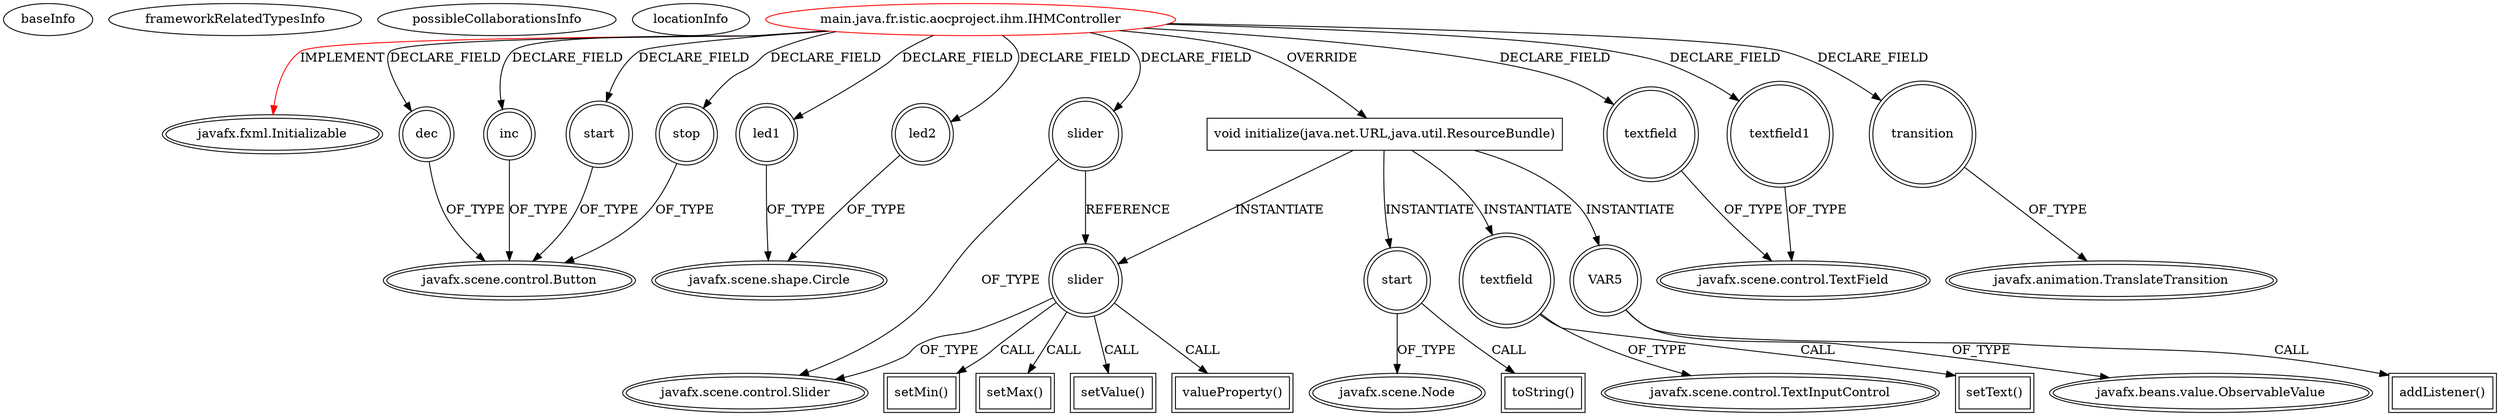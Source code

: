 digraph {
baseInfo[graphId=898,category="extension_graph",isAnonymous=false,possibleRelation=false]
frameworkRelatedTypesInfo[0="javafx.fxml.Initializable"]
possibleCollaborationsInfo[]
locationInfo[projectName="MasterGlaISTIC-aocproject",filePath="/MasterGlaISTIC-aocproject/aocproject-master/metronome/src/main/java/fr/istic/aocproject/ihm/IHMController.java",contextSignature="IHMController",graphId="898"]
0[label="main.java.fr.istic.aocproject.ihm.IHMController",vertexType="ROOT_CLIENT_CLASS_DECLARATION",isFrameworkType=false,color=red]
1[label="javafx.fxml.Initializable",vertexType="FRAMEWORK_INTERFACE_TYPE",isFrameworkType=true,peripheries=2]
2[label="dec",vertexType="FIELD_DECLARATION",isFrameworkType=true,peripheries=2,shape=circle]
3[label="javafx.scene.control.Button",vertexType="FRAMEWORK_CLASS_TYPE",isFrameworkType=true,peripheries=2]
4[label="inc",vertexType="FIELD_DECLARATION",isFrameworkType=true,peripheries=2,shape=circle]
6[label="led1",vertexType="FIELD_DECLARATION",isFrameworkType=true,peripheries=2,shape=circle]
7[label="javafx.scene.shape.Circle",vertexType="FRAMEWORK_CLASS_TYPE",isFrameworkType=true,peripheries=2]
8[label="led2",vertexType="FIELD_DECLARATION",isFrameworkType=true,peripheries=2,shape=circle]
10[label="slider",vertexType="FIELD_DECLARATION",isFrameworkType=true,peripheries=2,shape=circle]
11[label="javafx.scene.control.Slider",vertexType="FRAMEWORK_CLASS_TYPE",isFrameworkType=true,peripheries=2]
12[label="start",vertexType="FIELD_DECLARATION",isFrameworkType=true,peripheries=2,shape=circle]
14[label="stop",vertexType="FIELD_DECLARATION",isFrameworkType=true,peripheries=2,shape=circle]
16[label="textfield",vertexType="FIELD_DECLARATION",isFrameworkType=true,peripheries=2,shape=circle]
17[label="javafx.scene.control.TextField",vertexType="FRAMEWORK_CLASS_TYPE",isFrameworkType=true,peripheries=2]
18[label="textfield1",vertexType="FIELD_DECLARATION",isFrameworkType=true,peripheries=2,shape=circle]
20[label="transition",vertexType="FIELD_DECLARATION",isFrameworkType=true,peripheries=2,shape=circle]
21[label="javafx.animation.TranslateTransition",vertexType="FRAMEWORK_CLASS_TYPE",isFrameworkType=true,peripheries=2]
22[label="void initialize(java.net.URL,java.util.ResourceBundle)",vertexType="OVERRIDING_METHOD_DECLARATION",isFrameworkType=false,shape=box]
23[label="start",vertexType="VARIABLE_EXPRESION",isFrameworkType=true,peripheries=2,shape=circle]
25[label="javafx.scene.Node",vertexType="FRAMEWORK_CLASS_TYPE",isFrameworkType=true,peripheries=2]
24[label="toString()",vertexType="INSIDE_CALL",isFrameworkType=true,peripheries=2,shape=box]
26[label="textfield",vertexType="VARIABLE_EXPRESION",isFrameworkType=true,peripheries=2,shape=circle]
28[label="javafx.scene.control.TextInputControl",vertexType="FRAMEWORK_CLASS_TYPE",isFrameworkType=true,peripheries=2]
27[label="setText()",vertexType="INSIDE_CALL",isFrameworkType=true,peripheries=2,shape=box]
29[label="slider",vertexType="VARIABLE_EXPRESION",isFrameworkType=true,peripheries=2,shape=circle]
30[label="setMin()",vertexType="INSIDE_CALL",isFrameworkType=true,peripheries=2,shape=box]
33[label="setMax()",vertexType="INSIDE_CALL",isFrameworkType=true,peripheries=2,shape=box]
35[label="setValue()",vertexType="INSIDE_CALL",isFrameworkType=true,peripheries=2,shape=box]
36[label="VAR5",vertexType="VARIABLE_EXPRESION",isFrameworkType=true,peripheries=2,shape=circle]
38[label="javafx.beans.value.ObservableValue",vertexType="FRAMEWORK_INTERFACE_TYPE",isFrameworkType=true,peripheries=2]
37[label="addListener()",vertexType="INSIDE_CALL",isFrameworkType=true,peripheries=2,shape=box]
40[label="valueProperty()",vertexType="INSIDE_CALL",isFrameworkType=true,peripheries=2,shape=box]
0->1[label="IMPLEMENT",color=red]
0->2[label="DECLARE_FIELD"]
2->3[label="OF_TYPE"]
0->4[label="DECLARE_FIELD"]
4->3[label="OF_TYPE"]
0->6[label="DECLARE_FIELD"]
6->7[label="OF_TYPE"]
0->8[label="DECLARE_FIELD"]
8->7[label="OF_TYPE"]
0->10[label="DECLARE_FIELD"]
10->11[label="OF_TYPE"]
0->12[label="DECLARE_FIELD"]
12->3[label="OF_TYPE"]
0->14[label="DECLARE_FIELD"]
14->3[label="OF_TYPE"]
0->16[label="DECLARE_FIELD"]
16->17[label="OF_TYPE"]
0->18[label="DECLARE_FIELD"]
18->17[label="OF_TYPE"]
0->20[label="DECLARE_FIELD"]
20->21[label="OF_TYPE"]
0->22[label="OVERRIDE"]
22->23[label="INSTANTIATE"]
23->25[label="OF_TYPE"]
23->24[label="CALL"]
22->26[label="INSTANTIATE"]
26->28[label="OF_TYPE"]
26->27[label="CALL"]
22->29[label="INSTANTIATE"]
10->29[label="REFERENCE"]
29->11[label="OF_TYPE"]
29->30[label="CALL"]
29->33[label="CALL"]
29->35[label="CALL"]
22->36[label="INSTANTIATE"]
36->38[label="OF_TYPE"]
36->37[label="CALL"]
29->40[label="CALL"]
}
